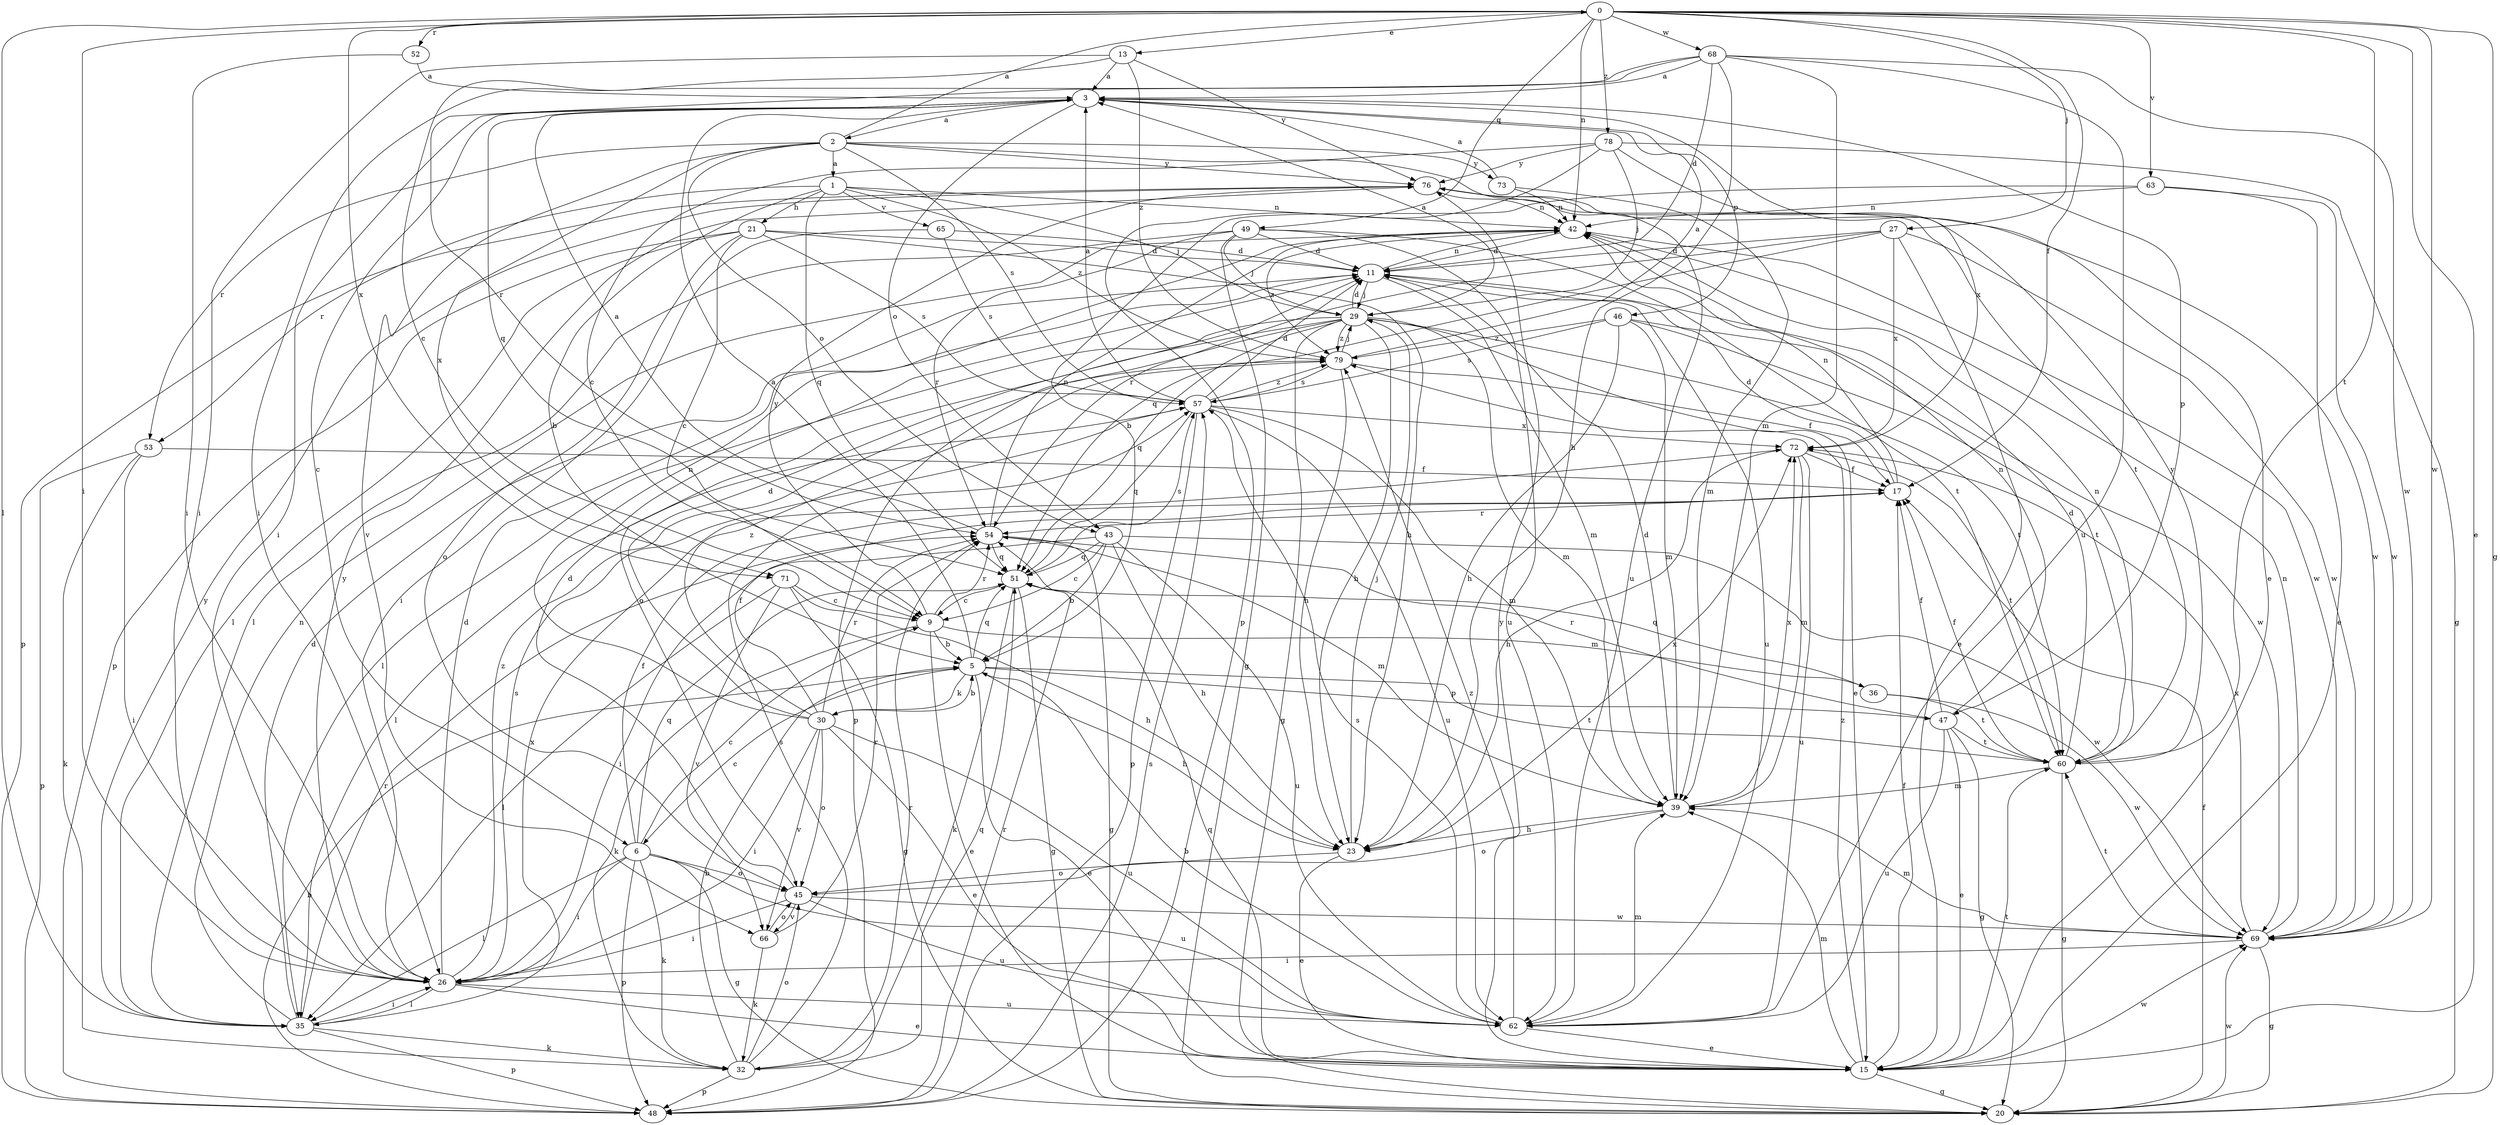 strict digraph  {
0;
1;
2;
3;
5;
6;
9;
11;
13;
15;
17;
20;
21;
23;
26;
27;
29;
30;
32;
35;
36;
39;
42;
43;
45;
46;
47;
48;
49;
51;
52;
53;
54;
57;
60;
62;
63;
65;
66;
68;
69;
71;
72;
73;
76;
78;
79;
0 -> 13  [label=e];
0 -> 15  [label=e];
0 -> 17  [label=f];
0 -> 20  [label=g];
0 -> 26  [label=i];
0 -> 27  [label=j];
0 -> 35  [label=l];
0 -> 42  [label=n];
0 -> 49  [label=q];
0 -> 52  [label=r];
0 -> 60  [label=t];
0 -> 63  [label=v];
0 -> 68  [label=w];
0 -> 69  [label=w];
0 -> 71  [label=x];
0 -> 78  [label=z];
1 -> 5  [label=b];
1 -> 21  [label=h];
1 -> 29  [label=j];
1 -> 42  [label=n];
1 -> 51  [label=q];
1 -> 53  [label=r];
1 -> 65  [label=v];
1 -> 79  [label=z];
2 -> 0  [label=a];
2 -> 1  [label=a];
2 -> 43  [label=o];
2 -> 53  [label=r];
2 -> 57  [label=s];
2 -> 62  [label=u];
2 -> 66  [label=v];
2 -> 71  [label=x];
2 -> 73  [label=y];
2 -> 76  [label=y];
3 -> 2  [label=a];
3 -> 6  [label=c];
3 -> 15  [label=e];
3 -> 26  [label=i];
3 -> 43  [label=o];
3 -> 46  [label=p];
3 -> 47  [label=p];
3 -> 51  [label=q];
5 -> 3  [label=a];
5 -> 6  [label=c];
5 -> 15  [label=e];
5 -> 23  [label=h];
5 -> 30  [label=k];
5 -> 47  [label=p];
5 -> 51  [label=q];
5 -> 60  [label=t];
6 -> 9  [label=c];
6 -> 17  [label=f];
6 -> 20  [label=g];
6 -> 26  [label=i];
6 -> 32  [label=k];
6 -> 35  [label=l];
6 -> 45  [label=o];
6 -> 48  [label=p];
6 -> 51  [label=q];
6 -> 62  [label=u];
9 -> 5  [label=b];
9 -> 15  [label=e];
9 -> 32  [label=k];
9 -> 36  [label=m];
9 -> 54  [label=r];
9 -> 76  [label=y];
11 -> 29  [label=j];
11 -> 39  [label=m];
11 -> 42  [label=n];
11 -> 62  [label=u];
13 -> 3  [label=a];
13 -> 9  [label=c];
13 -> 26  [label=i];
13 -> 76  [label=y];
13 -> 79  [label=z];
15 -> 17  [label=f];
15 -> 20  [label=g];
15 -> 39  [label=m];
15 -> 51  [label=q];
15 -> 60  [label=t];
15 -> 69  [label=w];
15 -> 76  [label=y];
15 -> 79  [label=z];
17 -> 11  [label=d];
17 -> 42  [label=n];
17 -> 54  [label=r];
20 -> 17  [label=f];
20 -> 69  [label=w];
21 -> 9  [label=c];
21 -> 11  [label=d];
21 -> 23  [label=h];
21 -> 35  [label=l];
21 -> 45  [label=o];
21 -> 48  [label=p];
21 -> 57  [label=s];
23 -> 15  [label=e];
23 -> 29  [label=j];
23 -> 45  [label=o];
23 -> 72  [label=x];
26 -> 11  [label=d];
26 -> 15  [label=e];
26 -> 35  [label=l];
26 -> 57  [label=s];
26 -> 62  [label=u];
26 -> 76  [label=y];
26 -> 79  [label=z];
27 -> 11  [label=d];
27 -> 15  [label=e];
27 -> 51  [label=q];
27 -> 54  [label=r];
27 -> 69  [label=w];
27 -> 72  [label=x];
29 -> 3  [label=a];
29 -> 11  [label=d];
29 -> 15  [label=e];
29 -> 20  [label=g];
29 -> 23  [label=h];
29 -> 35  [label=l];
29 -> 39  [label=m];
29 -> 45  [label=o];
29 -> 48  [label=p];
29 -> 51  [label=q];
29 -> 60  [label=t];
29 -> 79  [label=z];
30 -> 5  [label=b];
30 -> 11  [label=d];
30 -> 15  [label=e];
30 -> 17  [label=f];
30 -> 26  [label=i];
30 -> 42  [label=n];
30 -> 45  [label=o];
30 -> 54  [label=r];
30 -> 62  [label=u];
30 -> 66  [label=v];
30 -> 79  [label=z];
32 -> 5  [label=b];
32 -> 45  [label=o];
32 -> 48  [label=p];
32 -> 51  [label=q];
32 -> 54  [label=r];
32 -> 57  [label=s];
35 -> 11  [label=d];
35 -> 26  [label=i];
35 -> 32  [label=k];
35 -> 42  [label=n];
35 -> 48  [label=p];
35 -> 54  [label=r];
35 -> 72  [label=x];
35 -> 76  [label=y];
36 -> 51  [label=q];
36 -> 60  [label=t];
36 -> 69  [label=w];
39 -> 11  [label=d];
39 -> 23  [label=h];
39 -> 45  [label=o];
39 -> 72  [label=x];
42 -> 11  [label=d];
42 -> 69  [label=w];
42 -> 79  [label=z];
43 -> 5  [label=b];
43 -> 9  [label=c];
43 -> 23  [label=h];
43 -> 26  [label=i];
43 -> 51  [label=q];
43 -> 62  [label=u];
43 -> 69  [label=w];
45 -> 11  [label=d];
45 -> 26  [label=i];
45 -> 62  [label=u];
45 -> 66  [label=v];
45 -> 69  [label=w];
46 -> 23  [label=h];
46 -> 39  [label=m];
46 -> 57  [label=s];
46 -> 60  [label=t];
46 -> 69  [label=w];
46 -> 79  [label=z];
47 -> 15  [label=e];
47 -> 17  [label=f];
47 -> 20  [label=g];
47 -> 42  [label=n];
47 -> 54  [label=r];
47 -> 60  [label=t];
47 -> 62  [label=u];
48 -> 5  [label=b];
48 -> 54  [label=r];
48 -> 57  [label=s];
49 -> 11  [label=d];
49 -> 20  [label=g];
49 -> 29  [label=j];
49 -> 35  [label=l];
49 -> 54  [label=r];
49 -> 60  [label=t];
49 -> 62  [label=u];
51 -> 9  [label=c];
51 -> 20  [label=g];
51 -> 32  [label=k];
51 -> 57  [label=s];
52 -> 3  [label=a];
52 -> 26  [label=i];
53 -> 17  [label=f];
53 -> 26  [label=i];
53 -> 32  [label=k];
53 -> 48  [label=p];
54 -> 3  [label=a];
54 -> 20  [label=g];
54 -> 39  [label=m];
54 -> 42  [label=n];
54 -> 51  [label=q];
57 -> 3  [label=a];
57 -> 11  [label=d];
57 -> 35  [label=l];
57 -> 39  [label=m];
57 -> 48  [label=p];
57 -> 51  [label=q];
57 -> 62  [label=u];
57 -> 72  [label=x];
57 -> 79  [label=z];
60 -> 11  [label=d];
60 -> 17  [label=f];
60 -> 20  [label=g];
60 -> 39  [label=m];
60 -> 42  [label=n];
60 -> 76  [label=y];
62 -> 5  [label=b];
62 -> 15  [label=e];
62 -> 39  [label=m];
62 -> 57  [label=s];
62 -> 79  [label=z];
63 -> 5  [label=b];
63 -> 15  [label=e];
63 -> 42  [label=n];
63 -> 69  [label=w];
65 -> 11  [label=d];
65 -> 26  [label=i];
65 -> 57  [label=s];
66 -> 32  [label=k];
66 -> 45  [label=o];
66 -> 54  [label=r];
68 -> 3  [label=a];
68 -> 11  [label=d];
68 -> 23  [label=h];
68 -> 26  [label=i];
68 -> 39  [label=m];
68 -> 54  [label=r];
68 -> 62  [label=u];
68 -> 69  [label=w];
69 -> 20  [label=g];
69 -> 26  [label=i];
69 -> 39  [label=m];
69 -> 42  [label=n];
69 -> 60  [label=t];
69 -> 72  [label=x];
71 -> 9  [label=c];
71 -> 20  [label=g];
71 -> 23  [label=h];
71 -> 35  [label=l];
71 -> 66  [label=v];
72 -> 17  [label=f];
72 -> 23  [label=h];
72 -> 39  [label=m];
72 -> 60  [label=t];
72 -> 62  [label=u];
73 -> 3  [label=a];
73 -> 39  [label=m];
73 -> 42  [label=n];
76 -> 42  [label=n];
76 -> 48  [label=p];
76 -> 60  [label=t];
76 -> 69  [label=w];
78 -> 9  [label=c];
78 -> 20  [label=g];
78 -> 29  [label=j];
78 -> 48  [label=p];
78 -> 72  [label=x];
78 -> 76  [label=y];
79 -> 3  [label=a];
79 -> 17  [label=f];
79 -> 23  [label=h];
79 -> 29  [label=j];
79 -> 57  [label=s];
}
